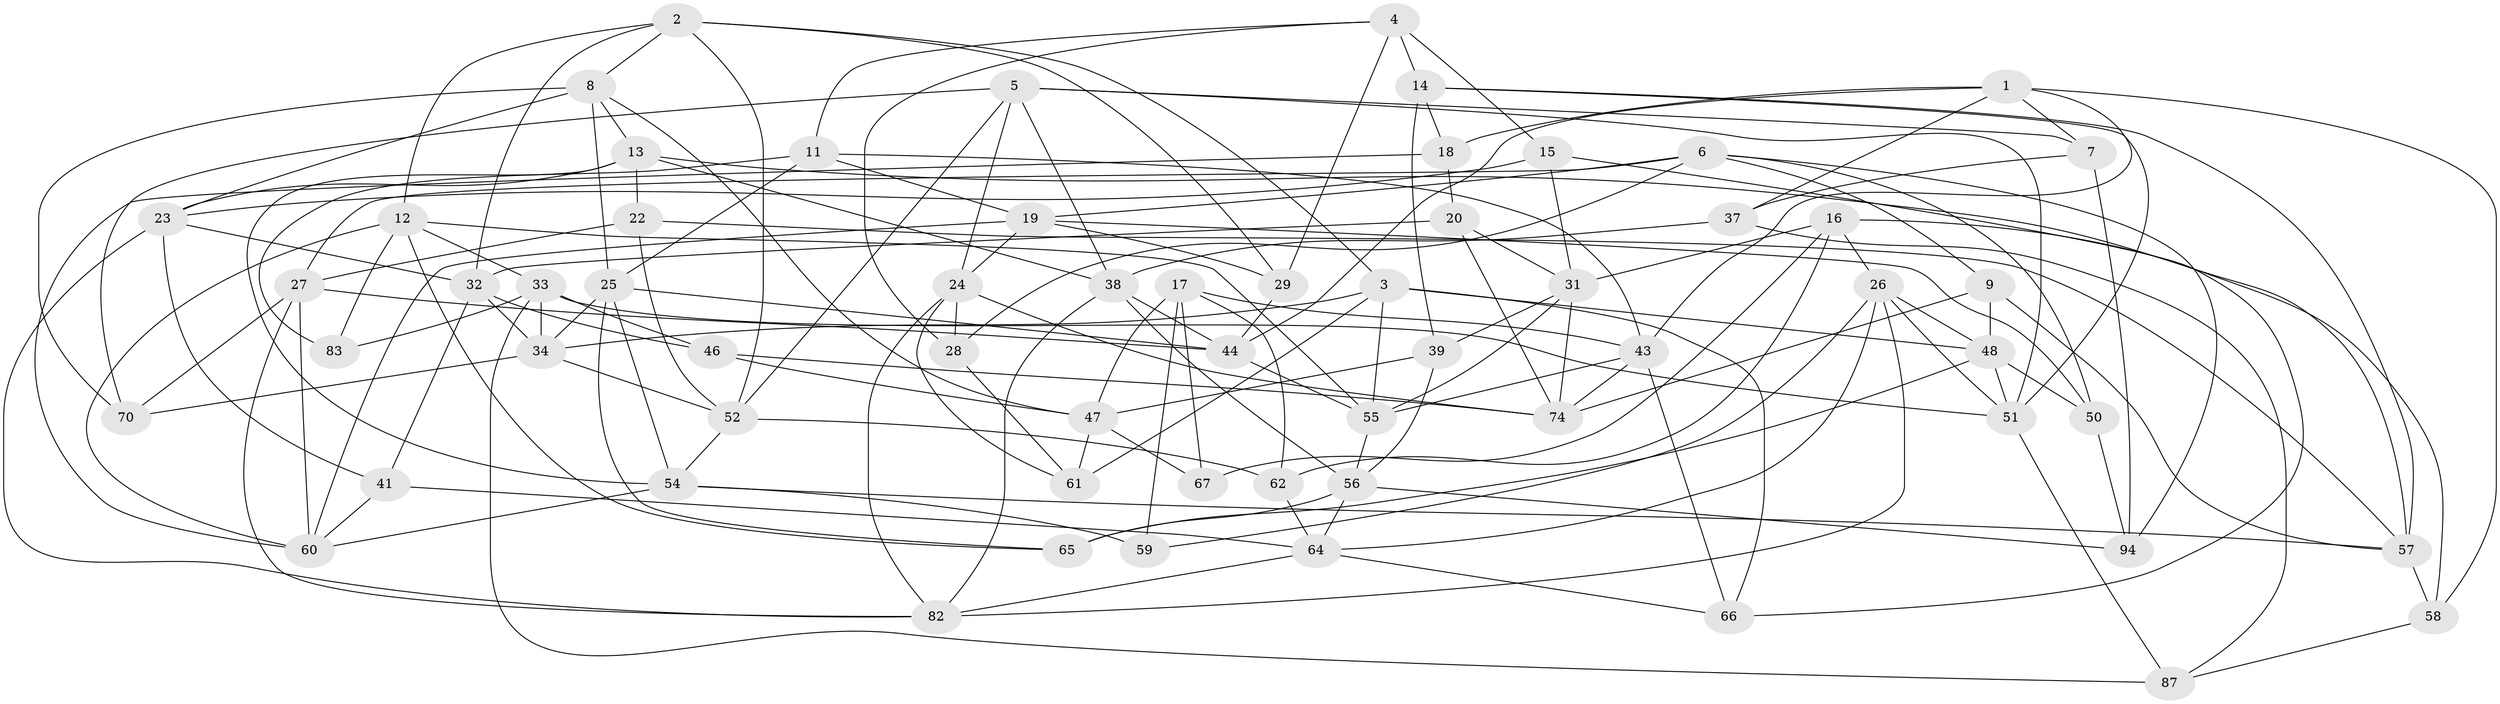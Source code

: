// original degree distribution, {4: 1.0}
// Generated by graph-tools (version 1.1) at 2025/11/02/21/25 10:11:16]
// undirected, 62 vertices, 158 edges
graph export_dot {
graph [start="1"]
  node [color=gray90,style=filled];
  1 [super="+71"];
  2 [super="+63"];
  3 [super="+42"];
  4 [super="+10"];
  5 [super="+36"];
  6 [super="+84"];
  7;
  8 [super="+77"];
  9;
  11 [super="+76"];
  12 [super="+100"];
  13 [super="+30"];
  14 [super="+81"];
  15;
  16 [super="+21"];
  17 [super="+49"];
  18;
  19 [super="+53"];
  20;
  22;
  23 [super="+98"];
  24 [super="+78"];
  25 [super="+40"];
  26 [super="+35"];
  27 [super="+68"];
  28;
  29;
  31 [super="+92"];
  32 [super="+72"];
  33 [super="+99"];
  34 [super="+97"];
  37;
  38 [super="+45"];
  39;
  41;
  43 [super="+96"];
  44 [super="+69"];
  46;
  47 [super="+95"];
  48 [super="+93"];
  50;
  51 [super="+90"];
  52 [super="+79"];
  54 [super="+88"];
  55 [super="+75"];
  56 [super="+86"];
  57 [super="+80"];
  58;
  59;
  60 [super="+85"];
  61;
  62;
  64 [super="+73"];
  65;
  66;
  67;
  70;
  74 [super="+91"];
  82 [super="+89"];
  83;
  87;
  94;
  1 -- 18;
  1 -- 43;
  1 -- 37;
  1 -- 58;
  1 -- 44;
  1 -- 7;
  2 -- 29;
  2 -- 32;
  2 -- 12;
  2 -- 52;
  2 -- 8;
  2 -- 3;
  3 -- 34;
  3 -- 55;
  3 -- 48;
  3 -- 61;
  3 -- 66;
  4 -- 14 [weight=2];
  4 -- 29;
  4 -- 15;
  4 -- 11;
  4 -- 28;
  5 -- 38;
  5 -- 7;
  5 -- 24;
  5 -- 70;
  5 -- 51;
  5 -- 52;
  6 -- 28;
  6 -- 94;
  6 -- 9;
  6 -- 50;
  6 -- 27;
  6 -- 19;
  7 -- 37;
  7 -- 94;
  8 -- 70;
  8 -- 47;
  8 -- 23;
  8 -- 25;
  8 -- 13;
  9 -- 74;
  9 -- 48;
  9 -- 57;
  11 -- 83 [weight=2];
  11 -- 25;
  11 -- 43;
  11 -- 19;
  12 -- 60;
  12 -- 65;
  12 -- 83;
  12 -- 33;
  12 -- 55;
  13 -- 23;
  13 -- 54;
  13 -- 38;
  13 -- 57;
  13 -- 22;
  14 -- 57;
  14 -- 18;
  14 -- 51;
  14 -- 39;
  15 -- 23;
  15 -- 66;
  15 -- 31;
  16 -- 62;
  16 -- 31;
  16 -- 67 [weight=2];
  16 -- 26;
  16 -- 58;
  17 -- 59 [weight=2];
  17 -- 67;
  17 -- 47;
  17 -- 62;
  17 -- 43;
  18 -- 20;
  18 -- 60;
  19 -- 24;
  19 -- 29;
  19 -- 60;
  19 -- 50;
  20 -- 31;
  20 -- 32;
  20 -- 74;
  22 -- 52;
  22 -- 57;
  22 -- 27;
  23 -- 82;
  23 -- 41;
  23 -- 32;
  24 -- 74;
  24 -- 28;
  24 -- 82;
  24 -- 61;
  25 -- 54;
  25 -- 65;
  25 -- 44;
  25 -- 34;
  26 -- 82;
  26 -- 64;
  26 -- 48;
  26 -- 59;
  26 -- 51;
  27 -- 70;
  27 -- 82;
  27 -- 44;
  27 -- 60;
  28 -- 61;
  29 -- 44;
  31 -- 39;
  31 -- 55;
  31 -- 74;
  32 -- 46;
  32 -- 41;
  32 -- 34;
  33 -- 83;
  33 -- 46;
  33 -- 34;
  33 -- 87;
  33 -- 51;
  34 -- 70;
  34 -- 52;
  37 -- 87;
  37 -- 38;
  38 -- 56;
  38 -- 44;
  38 -- 82;
  39 -- 47;
  39 -- 56;
  41 -- 60;
  41 -- 64;
  43 -- 74;
  43 -- 55;
  43 -- 66;
  44 -- 55;
  46 -- 47;
  46 -- 74;
  47 -- 67;
  47 -- 61;
  48 -- 50;
  48 -- 65;
  48 -- 51;
  50 -- 94;
  51 -- 87;
  52 -- 54;
  52 -- 62;
  54 -- 60;
  54 -- 57;
  54 -- 59;
  55 -- 56;
  56 -- 65;
  56 -- 94;
  56 -- 64;
  57 -- 58;
  58 -- 87;
  62 -- 64;
  64 -- 66;
  64 -- 82;
}
